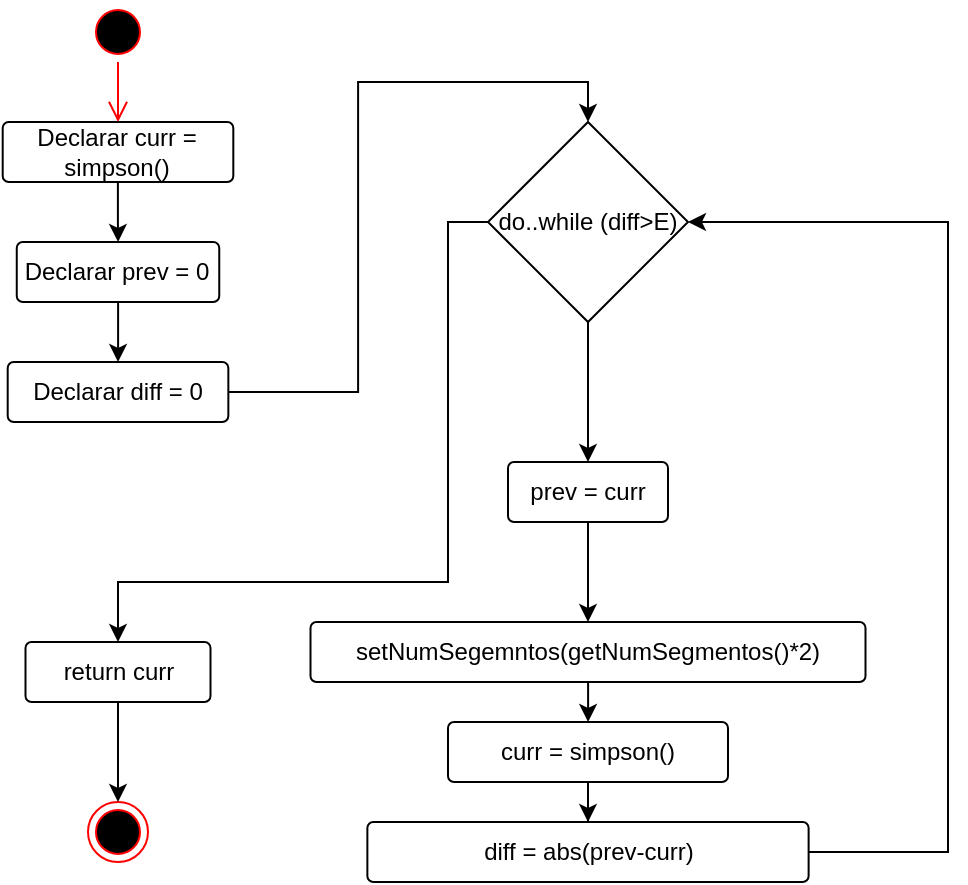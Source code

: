 <mxfile version="14.4.3" type="device"><diagram id="osTjp-H-PqONqh9rw96K" name="Page-1"><mxGraphModel dx="1102" dy="825" grid="1" gridSize="10" guides="1" tooltips="1" connect="1" arrows="1" fold="1" page="1" pageScale="1" pageWidth="850" pageHeight="1100" math="0" shadow="0"><root><mxCell id="0"/><mxCell id="1" parent="0"/><mxCell id="KvYMIgY883xo8mRZnHvU-1" value="" style="ellipse;html=1;shape=endState;fillColor=#000000;strokeColor=#ff0000;" parent="1" vertex="1"><mxGeometry x="290" y="400" width="30" height="30" as="geometry"/></mxCell><mxCell id="KvYMIgY883xo8mRZnHvU-2" value="" style="ellipse;html=1;shape=startState;fillColor=#000000;strokeColor=#ff0000;" parent="1" vertex="1"><mxGeometry x="290" width="30" height="30" as="geometry"/></mxCell><mxCell id="KvYMIgY883xo8mRZnHvU-3" value="" style="edgeStyle=orthogonalEdgeStyle;html=1;verticalAlign=bottom;endArrow=open;endSize=8;strokeColor=#ff0000;entryX=0.5;entryY=0;entryDx=0;entryDy=0;" parent="1" source="KvYMIgY883xo8mRZnHvU-2" target="KvYMIgY883xo8mRZnHvU-5" edge="1"><mxGeometry relative="1" as="geometry"><mxPoint x="305" y="90" as="targetPoint"/></mxGeometry></mxCell><mxCell id="KvYMIgY883xo8mRZnHvU-4" style="edgeStyle=orthogonalEdgeStyle;rounded=0;orthogonalLoop=1;jettySize=auto;html=1;" parent="1" source="KvYMIgY883xo8mRZnHvU-5" target="KvYMIgY883xo8mRZnHvU-8" edge="1"><mxGeometry relative="1" as="geometry"/></mxCell><mxCell id="KvYMIgY883xo8mRZnHvU-5" value="Declarar curr = simpson()" style="rounded=1;arcSize=10;whiteSpace=wrap;html=1;align=center;" parent="1" vertex="1"><mxGeometry x="247.35" y="60" width="115.31" height="30" as="geometry"/></mxCell><mxCell id="KvYMIgY883xo8mRZnHvU-6" style="edgeStyle=orthogonalEdgeStyle;rounded=0;orthogonalLoop=1;jettySize=auto;html=1;exitX=0.5;exitY=1;exitDx=0;exitDy=0;" parent="1" source="KvYMIgY883xo8mRZnHvU-11" target="KvYMIgY883xo8mRZnHvU-1" edge="1"><mxGeometry relative="1" as="geometry"><mxPoint x="397.38" y="545.0" as="sourcePoint"/></mxGeometry></mxCell><mxCell id="KvYMIgY883xo8mRZnHvU-7" style="edgeStyle=orthogonalEdgeStyle;rounded=0;orthogonalLoop=1;jettySize=auto;html=1;entryX=0.5;entryY=0;entryDx=0;entryDy=0;" parent="1" source="KvYMIgY883xo8mRZnHvU-8" target="KvYMIgY883xo8mRZnHvU-10" edge="1"><mxGeometry relative="1" as="geometry"/></mxCell><mxCell id="KvYMIgY883xo8mRZnHvU-8" value="Declarar prev = 0" style="rounded=1;arcSize=10;whiteSpace=wrap;html=1;align=center;" parent="1" vertex="1"><mxGeometry x="254.38" y="120" width="101.25" height="30" as="geometry"/></mxCell><mxCell id="KvYMIgY883xo8mRZnHvU-36" style="edgeStyle=orthogonalEdgeStyle;rounded=0;orthogonalLoop=1;jettySize=auto;html=1;entryX=0.5;entryY=0;entryDx=0;entryDy=0;" parent="1" source="KvYMIgY883xo8mRZnHvU-10" target="KvYMIgY883xo8mRZnHvU-20" edge="1"><mxGeometry relative="1" as="geometry"/></mxCell><mxCell id="KvYMIgY883xo8mRZnHvU-10" value="Declarar diff = 0" style="rounded=1;arcSize=10;whiteSpace=wrap;html=1;align=center;" parent="1" vertex="1"><mxGeometry x="249.85" y="180" width="110.32" height="30" as="geometry"/></mxCell><mxCell id="KvYMIgY883xo8mRZnHvU-11" value="return curr" style="rounded=1;arcSize=10;whiteSpace=wrap;html=1;align=center;" parent="1" vertex="1"><mxGeometry x="258.75" y="320" width="92.5" height="30" as="geometry"/></mxCell><mxCell id="KvYMIgY883xo8mRZnHvU-18" style="edgeStyle=orthogonalEdgeStyle;rounded=0;orthogonalLoop=1;jettySize=auto;html=1;entryX=0.5;entryY=0;entryDx=0;entryDy=0;" parent="1" source="KvYMIgY883xo8mRZnHvU-20" target="KvYMIgY883xo8mRZnHvU-29" edge="1"><mxGeometry relative="1" as="geometry"><mxPoint x="565" y="230" as="targetPoint"/></mxGeometry></mxCell><mxCell id="KvYMIgY883xo8mRZnHvU-35" style="edgeStyle=orthogonalEdgeStyle;rounded=0;orthogonalLoop=1;jettySize=auto;html=1;entryX=0.5;entryY=0;entryDx=0;entryDy=0;" parent="1" source="KvYMIgY883xo8mRZnHvU-20" target="KvYMIgY883xo8mRZnHvU-11" edge="1"><mxGeometry relative="1" as="geometry"><mxPoint x="305" y="380" as="targetPoint"/><Array as="points"><mxPoint x="470" y="110"/><mxPoint x="470" y="290"/><mxPoint x="305" y="290"/></Array></mxGeometry></mxCell><mxCell id="KvYMIgY883xo8mRZnHvU-20" value="do..while (diff&amp;gt;E)" style="rhombus;whiteSpace=wrap;html=1;" parent="1" vertex="1"><mxGeometry x="490" y="60" width="100" height="100" as="geometry"/></mxCell><mxCell id="KvYMIgY883xo8mRZnHvU-24" style="edgeStyle=orthogonalEdgeStyle;rounded=0;orthogonalLoop=1;jettySize=auto;html=1;entryX=1;entryY=0.5;entryDx=0;entryDy=0;exitX=1;exitY=0.5;exitDx=0;exitDy=0;" parent="1" source="KvYMIgY883xo8mRZnHvU-25" target="KvYMIgY883xo8mRZnHvU-20" edge="1"><mxGeometry relative="1" as="geometry"><mxPoint x="720" y="445" as="sourcePoint"/><Array as="points"><mxPoint x="720" y="425"/><mxPoint x="720" y="110"/></Array></mxGeometry></mxCell><mxCell id="KvYMIgY883xo8mRZnHvU-25" value="diff = abs(prev-curr)" style="rounded=1;arcSize=10;whiteSpace=wrap;html=1;align=center;" parent="1" vertex="1"><mxGeometry x="429.68" y="410" width="220.63" height="30" as="geometry"/></mxCell><mxCell id="KvYMIgY883xo8mRZnHvU-26" style="edgeStyle=orthogonalEdgeStyle;rounded=0;orthogonalLoop=1;jettySize=auto;html=1;entryX=0.5;entryY=0;entryDx=0;entryDy=0;" parent="1" source="KvYMIgY883xo8mRZnHvU-27" target="KvYMIgY883xo8mRZnHvU-32" edge="1"><mxGeometry relative="1" as="geometry"/></mxCell><mxCell id="KvYMIgY883xo8mRZnHvU-27" value="setNumSegemntos(getNumSegmentos()*2)" style="rounded=1;arcSize=10;whiteSpace=wrap;html=1;align=center;" parent="1" vertex="1"><mxGeometry x="401.25" y="310" width="277.5" height="30" as="geometry"/></mxCell><mxCell id="KvYMIgY883xo8mRZnHvU-31" style="edgeStyle=orthogonalEdgeStyle;rounded=0;orthogonalLoop=1;jettySize=auto;html=1;entryX=0.5;entryY=0;entryDx=0;entryDy=0;" parent="1" source="KvYMIgY883xo8mRZnHvU-29" target="KvYMIgY883xo8mRZnHvU-27" edge="1"><mxGeometry relative="1" as="geometry"/></mxCell><mxCell id="KvYMIgY883xo8mRZnHvU-29" value="prev = curr" style="rounded=1;arcSize=10;whiteSpace=wrap;html=1;align=center;" parent="1" vertex="1"><mxGeometry x="500" y="230" width="80" height="30" as="geometry"/></mxCell><mxCell id="KvYMIgY883xo8mRZnHvU-33" value="" style="edgeStyle=orthogonalEdgeStyle;rounded=0;orthogonalLoop=1;jettySize=auto;html=1;" parent="1" source="KvYMIgY883xo8mRZnHvU-32" target="KvYMIgY883xo8mRZnHvU-25" edge="1"><mxGeometry relative="1" as="geometry"/></mxCell><mxCell id="KvYMIgY883xo8mRZnHvU-32" value="curr = simpson()" style="rounded=1;arcSize=10;whiteSpace=wrap;html=1;align=center;" parent="1" vertex="1"><mxGeometry x="470" y="360" width="140" height="30" as="geometry"/></mxCell></root></mxGraphModel></diagram></mxfile>